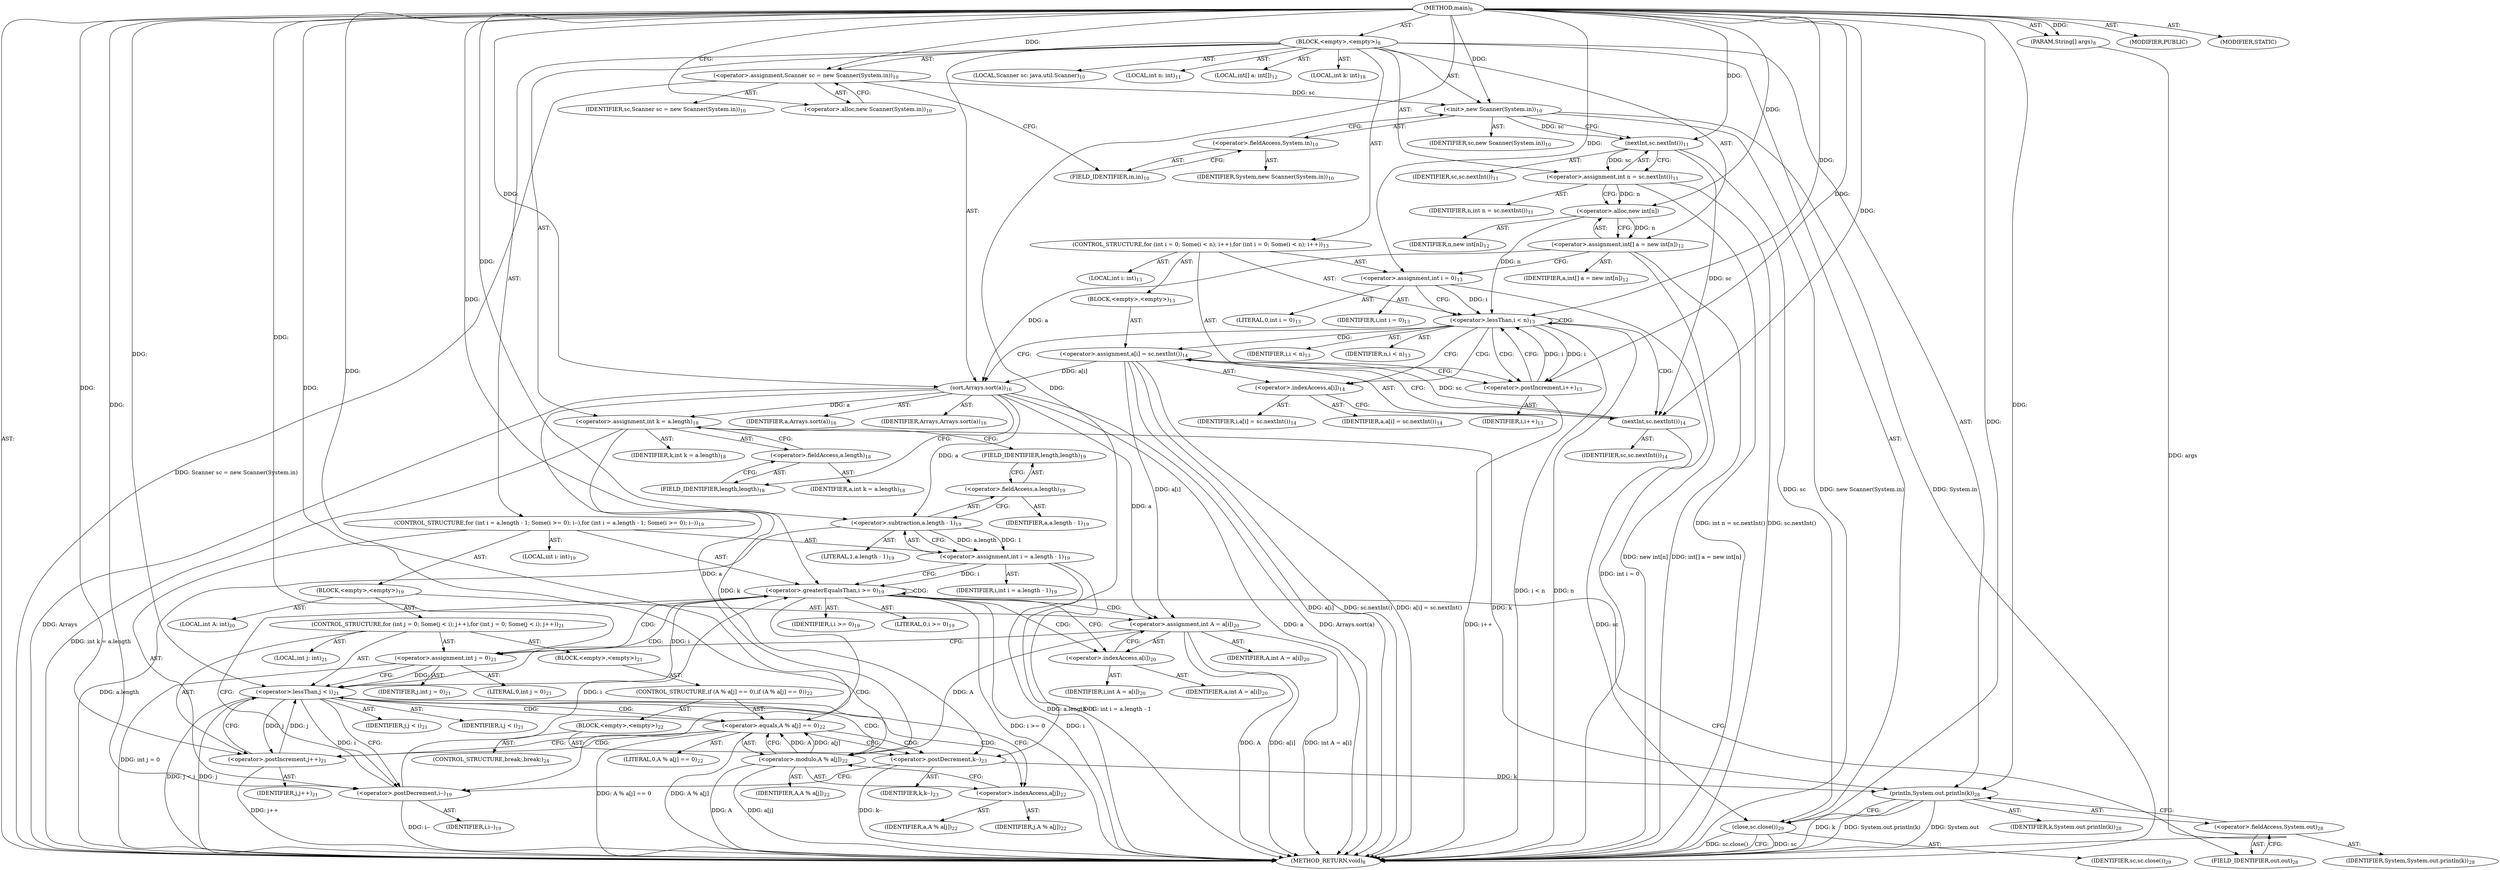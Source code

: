 digraph "main" {  
"19" [label = <(METHOD,main)<SUB>8</SUB>> ]
"20" [label = <(PARAM,String[] args)<SUB>8</SUB>> ]
"21" [label = <(BLOCK,&lt;empty&gt;,&lt;empty&gt;)<SUB>8</SUB>> ]
"4" [label = <(LOCAL,Scanner sc: java.util.Scanner)<SUB>10</SUB>> ]
"22" [label = <(&lt;operator&gt;.assignment,Scanner sc = new Scanner(System.in))<SUB>10</SUB>> ]
"23" [label = <(IDENTIFIER,sc,Scanner sc = new Scanner(System.in))<SUB>10</SUB>> ]
"24" [label = <(&lt;operator&gt;.alloc,new Scanner(System.in))<SUB>10</SUB>> ]
"25" [label = <(&lt;init&gt;,new Scanner(System.in))<SUB>10</SUB>> ]
"3" [label = <(IDENTIFIER,sc,new Scanner(System.in))<SUB>10</SUB>> ]
"26" [label = <(&lt;operator&gt;.fieldAccess,System.in)<SUB>10</SUB>> ]
"27" [label = <(IDENTIFIER,System,new Scanner(System.in))<SUB>10</SUB>> ]
"28" [label = <(FIELD_IDENTIFIER,in,in)<SUB>10</SUB>> ]
"29" [label = <(LOCAL,int n: int)<SUB>11</SUB>> ]
"30" [label = <(&lt;operator&gt;.assignment,int n = sc.nextInt())<SUB>11</SUB>> ]
"31" [label = <(IDENTIFIER,n,int n = sc.nextInt())<SUB>11</SUB>> ]
"32" [label = <(nextInt,sc.nextInt())<SUB>11</SUB>> ]
"33" [label = <(IDENTIFIER,sc,sc.nextInt())<SUB>11</SUB>> ]
"34" [label = <(LOCAL,int[] a: int[])<SUB>12</SUB>> ]
"35" [label = <(&lt;operator&gt;.assignment,int[] a = new int[n])<SUB>12</SUB>> ]
"36" [label = <(IDENTIFIER,a,int[] a = new int[n])<SUB>12</SUB>> ]
"37" [label = <(&lt;operator&gt;.alloc,new int[n])> ]
"38" [label = <(IDENTIFIER,n,new int[n])<SUB>12</SUB>> ]
"39" [label = <(CONTROL_STRUCTURE,for (int i = 0; Some(i &lt; n); i++),for (int i = 0; Some(i &lt; n); i++))<SUB>13</SUB>> ]
"40" [label = <(LOCAL,int i: int)<SUB>13</SUB>> ]
"41" [label = <(&lt;operator&gt;.assignment,int i = 0)<SUB>13</SUB>> ]
"42" [label = <(IDENTIFIER,i,int i = 0)<SUB>13</SUB>> ]
"43" [label = <(LITERAL,0,int i = 0)<SUB>13</SUB>> ]
"44" [label = <(&lt;operator&gt;.lessThan,i &lt; n)<SUB>13</SUB>> ]
"45" [label = <(IDENTIFIER,i,i &lt; n)<SUB>13</SUB>> ]
"46" [label = <(IDENTIFIER,n,i &lt; n)<SUB>13</SUB>> ]
"47" [label = <(&lt;operator&gt;.postIncrement,i++)<SUB>13</SUB>> ]
"48" [label = <(IDENTIFIER,i,i++)<SUB>13</SUB>> ]
"49" [label = <(BLOCK,&lt;empty&gt;,&lt;empty&gt;)<SUB>13</SUB>> ]
"50" [label = <(&lt;operator&gt;.assignment,a[i] = sc.nextInt())<SUB>14</SUB>> ]
"51" [label = <(&lt;operator&gt;.indexAccess,a[i])<SUB>14</SUB>> ]
"52" [label = <(IDENTIFIER,a,a[i] = sc.nextInt())<SUB>14</SUB>> ]
"53" [label = <(IDENTIFIER,i,a[i] = sc.nextInt())<SUB>14</SUB>> ]
"54" [label = <(nextInt,sc.nextInt())<SUB>14</SUB>> ]
"55" [label = <(IDENTIFIER,sc,sc.nextInt())<SUB>14</SUB>> ]
"56" [label = <(sort,Arrays.sort(a))<SUB>16</SUB>> ]
"57" [label = <(IDENTIFIER,Arrays,Arrays.sort(a))<SUB>16</SUB>> ]
"58" [label = <(IDENTIFIER,a,Arrays.sort(a))<SUB>16</SUB>> ]
"59" [label = <(LOCAL,int k: int)<SUB>18</SUB>> ]
"60" [label = <(&lt;operator&gt;.assignment,int k = a.length)<SUB>18</SUB>> ]
"61" [label = <(IDENTIFIER,k,int k = a.length)<SUB>18</SUB>> ]
"62" [label = <(&lt;operator&gt;.fieldAccess,a.length)<SUB>18</SUB>> ]
"63" [label = <(IDENTIFIER,a,int k = a.length)<SUB>18</SUB>> ]
"64" [label = <(FIELD_IDENTIFIER,length,length)<SUB>18</SUB>> ]
"65" [label = <(CONTROL_STRUCTURE,for (int i = a.length - 1; Some(i &gt;= 0); i--),for (int i = a.length - 1; Some(i &gt;= 0); i--))<SUB>19</SUB>> ]
"66" [label = <(LOCAL,int i: int)<SUB>19</SUB>> ]
"67" [label = <(&lt;operator&gt;.assignment,int i = a.length - 1)<SUB>19</SUB>> ]
"68" [label = <(IDENTIFIER,i,int i = a.length - 1)<SUB>19</SUB>> ]
"69" [label = <(&lt;operator&gt;.subtraction,a.length - 1)<SUB>19</SUB>> ]
"70" [label = <(&lt;operator&gt;.fieldAccess,a.length)<SUB>19</SUB>> ]
"71" [label = <(IDENTIFIER,a,a.length - 1)<SUB>19</SUB>> ]
"72" [label = <(FIELD_IDENTIFIER,length,length)<SUB>19</SUB>> ]
"73" [label = <(LITERAL,1,a.length - 1)<SUB>19</SUB>> ]
"74" [label = <(&lt;operator&gt;.greaterEqualsThan,i &gt;= 0)<SUB>19</SUB>> ]
"75" [label = <(IDENTIFIER,i,i &gt;= 0)<SUB>19</SUB>> ]
"76" [label = <(LITERAL,0,i &gt;= 0)<SUB>19</SUB>> ]
"77" [label = <(&lt;operator&gt;.postDecrement,i--)<SUB>19</SUB>> ]
"78" [label = <(IDENTIFIER,i,i--)<SUB>19</SUB>> ]
"79" [label = <(BLOCK,&lt;empty&gt;,&lt;empty&gt;)<SUB>19</SUB>> ]
"80" [label = <(LOCAL,int A: int)<SUB>20</SUB>> ]
"81" [label = <(&lt;operator&gt;.assignment,int A = a[i])<SUB>20</SUB>> ]
"82" [label = <(IDENTIFIER,A,int A = a[i])<SUB>20</SUB>> ]
"83" [label = <(&lt;operator&gt;.indexAccess,a[i])<SUB>20</SUB>> ]
"84" [label = <(IDENTIFIER,a,int A = a[i])<SUB>20</SUB>> ]
"85" [label = <(IDENTIFIER,i,int A = a[i])<SUB>20</SUB>> ]
"86" [label = <(CONTROL_STRUCTURE,for (int j = 0; Some(j &lt; i); j++),for (int j = 0; Some(j &lt; i); j++))<SUB>21</SUB>> ]
"87" [label = <(LOCAL,int j: int)<SUB>21</SUB>> ]
"88" [label = <(&lt;operator&gt;.assignment,int j = 0)<SUB>21</SUB>> ]
"89" [label = <(IDENTIFIER,j,int j = 0)<SUB>21</SUB>> ]
"90" [label = <(LITERAL,0,int j = 0)<SUB>21</SUB>> ]
"91" [label = <(&lt;operator&gt;.lessThan,j &lt; i)<SUB>21</SUB>> ]
"92" [label = <(IDENTIFIER,j,j &lt; i)<SUB>21</SUB>> ]
"93" [label = <(IDENTIFIER,i,j &lt; i)<SUB>21</SUB>> ]
"94" [label = <(&lt;operator&gt;.postIncrement,j++)<SUB>21</SUB>> ]
"95" [label = <(IDENTIFIER,j,j++)<SUB>21</SUB>> ]
"96" [label = <(BLOCK,&lt;empty&gt;,&lt;empty&gt;)<SUB>21</SUB>> ]
"97" [label = <(CONTROL_STRUCTURE,if (A % a[j] == 0),if (A % a[j] == 0))<SUB>22</SUB>> ]
"98" [label = <(&lt;operator&gt;.equals,A % a[j] == 0)<SUB>22</SUB>> ]
"99" [label = <(&lt;operator&gt;.modulo,A % a[j])<SUB>22</SUB>> ]
"100" [label = <(IDENTIFIER,A,A % a[j])<SUB>22</SUB>> ]
"101" [label = <(&lt;operator&gt;.indexAccess,a[j])<SUB>22</SUB>> ]
"102" [label = <(IDENTIFIER,a,A % a[j])<SUB>22</SUB>> ]
"103" [label = <(IDENTIFIER,j,A % a[j])<SUB>22</SUB>> ]
"104" [label = <(LITERAL,0,A % a[j] == 0)<SUB>22</SUB>> ]
"105" [label = <(BLOCK,&lt;empty&gt;,&lt;empty&gt;)<SUB>22</SUB>> ]
"106" [label = <(&lt;operator&gt;.postDecrement,k--)<SUB>23</SUB>> ]
"107" [label = <(IDENTIFIER,k,k--)<SUB>23</SUB>> ]
"108" [label = <(CONTROL_STRUCTURE,break;,break;)<SUB>24</SUB>> ]
"109" [label = <(println,System.out.println(k))<SUB>28</SUB>> ]
"110" [label = <(&lt;operator&gt;.fieldAccess,System.out)<SUB>28</SUB>> ]
"111" [label = <(IDENTIFIER,System,System.out.println(k))<SUB>28</SUB>> ]
"112" [label = <(FIELD_IDENTIFIER,out,out)<SUB>28</SUB>> ]
"113" [label = <(IDENTIFIER,k,System.out.println(k))<SUB>28</SUB>> ]
"114" [label = <(close,sc.close())<SUB>29</SUB>> ]
"115" [label = <(IDENTIFIER,sc,sc.close())<SUB>29</SUB>> ]
"116" [label = <(MODIFIER,PUBLIC)> ]
"117" [label = <(MODIFIER,STATIC)> ]
"118" [label = <(METHOD_RETURN,void)<SUB>8</SUB>> ]
  "19" -> "20"  [ label = "AST: "] 
  "19" -> "21"  [ label = "AST: "] 
  "19" -> "116"  [ label = "AST: "] 
  "19" -> "117"  [ label = "AST: "] 
  "19" -> "118"  [ label = "AST: "] 
  "21" -> "4"  [ label = "AST: "] 
  "21" -> "22"  [ label = "AST: "] 
  "21" -> "25"  [ label = "AST: "] 
  "21" -> "29"  [ label = "AST: "] 
  "21" -> "30"  [ label = "AST: "] 
  "21" -> "34"  [ label = "AST: "] 
  "21" -> "35"  [ label = "AST: "] 
  "21" -> "39"  [ label = "AST: "] 
  "21" -> "56"  [ label = "AST: "] 
  "21" -> "59"  [ label = "AST: "] 
  "21" -> "60"  [ label = "AST: "] 
  "21" -> "65"  [ label = "AST: "] 
  "21" -> "109"  [ label = "AST: "] 
  "21" -> "114"  [ label = "AST: "] 
  "22" -> "23"  [ label = "AST: "] 
  "22" -> "24"  [ label = "AST: "] 
  "25" -> "3"  [ label = "AST: "] 
  "25" -> "26"  [ label = "AST: "] 
  "26" -> "27"  [ label = "AST: "] 
  "26" -> "28"  [ label = "AST: "] 
  "30" -> "31"  [ label = "AST: "] 
  "30" -> "32"  [ label = "AST: "] 
  "32" -> "33"  [ label = "AST: "] 
  "35" -> "36"  [ label = "AST: "] 
  "35" -> "37"  [ label = "AST: "] 
  "37" -> "38"  [ label = "AST: "] 
  "39" -> "40"  [ label = "AST: "] 
  "39" -> "41"  [ label = "AST: "] 
  "39" -> "44"  [ label = "AST: "] 
  "39" -> "47"  [ label = "AST: "] 
  "39" -> "49"  [ label = "AST: "] 
  "41" -> "42"  [ label = "AST: "] 
  "41" -> "43"  [ label = "AST: "] 
  "44" -> "45"  [ label = "AST: "] 
  "44" -> "46"  [ label = "AST: "] 
  "47" -> "48"  [ label = "AST: "] 
  "49" -> "50"  [ label = "AST: "] 
  "50" -> "51"  [ label = "AST: "] 
  "50" -> "54"  [ label = "AST: "] 
  "51" -> "52"  [ label = "AST: "] 
  "51" -> "53"  [ label = "AST: "] 
  "54" -> "55"  [ label = "AST: "] 
  "56" -> "57"  [ label = "AST: "] 
  "56" -> "58"  [ label = "AST: "] 
  "60" -> "61"  [ label = "AST: "] 
  "60" -> "62"  [ label = "AST: "] 
  "62" -> "63"  [ label = "AST: "] 
  "62" -> "64"  [ label = "AST: "] 
  "65" -> "66"  [ label = "AST: "] 
  "65" -> "67"  [ label = "AST: "] 
  "65" -> "74"  [ label = "AST: "] 
  "65" -> "77"  [ label = "AST: "] 
  "65" -> "79"  [ label = "AST: "] 
  "67" -> "68"  [ label = "AST: "] 
  "67" -> "69"  [ label = "AST: "] 
  "69" -> "70"  [ label = "AST: "] 
  "69" -> "73"  [ label = "AST: "] 
  "70" -> "71"  [ label = "AST: "] 
  "70" -> "72"  [ label = "AST: "] 
  "74" -> "75"  [ label = "AST: "] 
  "74" -> "76"  [ label = "AST: "] 
  "77" -> "78"  [ label = "AST: "] 
  "79" -> "80"  [ label = "AST: "] 
  "79" -> "81"  [ label = "AST: "] 
  "79" -> "86"  [ label = "AST: "] 
  "81" -> "82"  [ label = "AST: "] 
  "81" -> "83"  [ label = "AST: "] 
  "83" -> "84"  [ label = "AST: "] 
  "83" -> "85"  [ label = "AST: "] 
  "86" -> "87"  [ label = "AST: "] 
  "86" -> "88"  [ label = "AST: "] 
  "86" -> "91"  [ label = "AST: "] 
  "86" -> "94"  [ label = "AST: "] 
  "86" -> "96"  [ label = "AST: "] 
  "88" -> "89"  [ label = "AST: "] 
  "88" -> "90"  [ label = "AST: "] 
  "91" -> "92"  [ label = "AST: "] 
  "91" -> "93"  [ label = "AST: "] 
  "94" -> "95"  [ label = "AST: "] 
  "96" -> "97"  [ label = "AST: "] 
  "97" -> "98"  [ label = "AST: "] 
  "97" -> "105"  [ label = "AST: "] 
  "98" -> "99"  [ label = "AST: "] 
  "98" -> "104"  [ label = "AST: "] 
  "99" -> "100"  [ label = "AST: "] 
  "99" -> "101"  [ label = "AST: "] 
  "101" -> "102"  [ label = "AST: "] 
  "101" -> "103"  [ label = "AST: "] 
  "105" -> "106"  [ label = "AST: "] 
  "105" -> "108"  [ label = "AST: "] 
  "106" -> "107"  [ label = "AST: "] 
  "109" -> "110"  [ label = "AST: "] 
  "109" -> "113"  [ label = "AST: "] 
  "110" -> "111"  [ label = "AST: "] 
  "110" -> "112"  [ label = "AST: "] 
  "114" -> "115"  [ label = "AST: "] 
  "22" -> "28"  [ label = "CFG: "] 
  "25" -> "32"  [ label = "CFG: "] 
  "30" -> "37"  [ label = "CFG: "] 
  "35" -> "41"  [ label = "CFG: "] 
  "56" -> "64"  [ label = "CFG: "] 
  "60" -> "72"  [ label = "CFG: "] 
  "109" -> "114"  [ label = "CFG: "] 
  "114" -> "118"  [ label = "CFG: "] 
  "24" -> "22"  [ label = "CFG: "] 
  "26" -> "25"  [ label = "CFG: "] 
  "32" -> "30"  [ label = "CFG: "] 
  "37" -> "35"  [ label = "CFG: "] 
  "41" -> "44"  [ label = "CFG: "] 
  "44" -> "51"  [ label = "CFG: "] 
  "44" -> "56"  [ label = "CFG: "] 
  "47" -> "44"  [ label = "CFG: "] 
  "62" -> "60"  [ label = "CFG: "] 
  "67" -> "74"  [ label = "CFG: "] 
  "74" -> "83"  [ label = "CFG: "] 
  "74" -> "112"  [ label = "CFG: "] 
  "77" -> "74"  [ label = "CFG: "] 
  "110" -> "109"  [ label = "CFG: "] 
  "28" -> "26"  [ label = "CFG: "] 
  "50" -> "47"  [ label = "CFG: "] 
  "64" -> "62"  [ label = "CFG: "] 
  "69" -> "67"  [ label = "CFG: "] 
  "81" -> "88"  [ label = "CFG: "] 
  "112" -> "110"  [ label = "CFG: "] 
  "51" -> "54"  [ label = "CFG: "] 
  "54" -> "50"  [ label = "CFG: "] 
  "70" -> "69"  [ label = "CFG: "] 
  "83" -> "81"  [ label = "CFG: "] 
  "88" -> "91"  [ label = "CFG: "] 
  "91" -> "101"  [ label = "CFG: "] 
  "91" -> "77"  [ label = "CFG: "] 
  "94" -> "91"  [ label = "CFG: "] 
  "72" -> "70"  [ label = "CFG: "] 
  "98" -> "106"  [ label = "CFG: "] 
  "98" -> "94"  [ label = "CFG: "] 
  "99" -> "98"  [ label = "CFG: "] 
  "106" -> "77"  [ label = "CFG: "] 
  "101" -> "99"  [ label = "CFG: "] 
  "19" -> "24"  [ label = "CFG: "] 
  "20" -> "118"  [ label = "DDG: args"] 
  "22" -> "118"  [ label = "DDG: Scanner sc = new Scanner(System.in)"] 
  "25" -> "118"  [ label = "DDG: System.in"] 
  "25" -> "118"  [ label = "DDG: new Scanner(System.in)"] 
  "30" -> "118"  [ label = "DDG: sc.nextInt()"] 
  "30" -> "118"  [ label = "DDG: int n = sc.nextInt()"] 
  "35" -> "118"  [ label = "DDG: new int[n]"] 
  "35" -> "118"  [ label = "DDG: int[] a = new int[n]"] 
  "41" -> "118"  [ label = "DDG: int i = 0"] 
  "44" -> "118"  [ label = "DDG: n"] 
  "44" -> "118"  [ label = "DDG: i &lt; n"] 
  "56" -> "118"  [ label = "DDG: a"] 
  "56" -> "118"  [ label = "DDG: Arrays.sort(a)"] 
  "60" -> "118"  [ label = "DDG: int k = a.length"] 
  "69" -> "118"  [ label = "DDG: a.length"] 
  "67" -> "118"  [ label = "DDG: a.length - 1"] 
  "67" -> "118"  [ label = "DDG: int i = a.length - 1"] 
  "74" -> "118"  [ label = "DDG: i"] 
  "74" -> "118"  [ label = "DDG: i &gt;= 0"] 
  "109" -> "118"  [ label = "DDG: System.out"] 
  "109" -> "118"  [ label = "DDG: k"] 
  "109" -> "118"  [ label = "DDG: System.out.println(k)"] 
  "114" -> "118"  [ label = "DDG: sc"] 
  "114" -> "118"  [ label = "DDG: sc.close()"] 
  "81" -> "118"  [ label = "DDG: A"] 
  "81" -> "118"  [ label = "DDG: a[i]"] 
  "81" -> "118"  [ label = "DDG: int A = a[i]"] 
  "88" -> "118"  [ label = "DDG: int j = 0"] 
  "91" -> "118"  [ label = "DDG: j"] 
  "91" -> "118"  [ label = "DDG: j &lt; i"] 
  "99" -> "118"  [ label = "DDG: A"] 
  "99" -> "118"  [ label = "DDG: a[j]"] 
  "98" -> "118"  [ label = "DDG: A % a[j]"] 
  "98" -> "118"  [ label = "DDG: A % a[j] == 0"] 
  "94" -> "118"  [ label = "DDG: j++"] 
  "106" -> "118"  [ label = "DDG: k--"] 
  "77" -> "118"  [ label = "DDG: i--"] 
  "50" -> "118"  [ label = "DDG: a[i]"] 
  "50" -> "118"  [ label = "DDG: sc.nextInt()"] 
  "50" -> "118"  [ label = "DDG: a[i] = sc.nextInt()"] 
  "47" -> "118"  [ label = "DDG: i++"] 
  "56" -> "118"  [ label = "DDG: Arrays"] 
  "19" -> "20"  [ label = "DDG: "] 
  "19" -> "22"  [ label = "DDG: "] 
  "32" -> "30"  [ label = "DDG: sc"] 
  "37" -> "35"  [ label = "DDG: n"] 
  "56" -> "60"  [ label = "DDG: a"] 
  "22" -> "25"  [ label = "DDG: sc"] 
  "19" -> "25"  [ label = "DDG: "] 
  "19" -> "41"  [ label = "DDG: "] 
  "19" -> "56"  [ label = "DDG: "] 
  "35" -> "56"  [ label = "DDG: a"] 
  "50" -> "56"  [ label = "DDG: a[i]"] 
  "69" -> "67"  [ label = "DDG: a.length"] 
  "69" -> "67"  [ label = "DDG: 1"] 
  "60" -> "109"  [ label = "DDG: k"] 
  "106" -> "109"  [ label = "DDG: k"] 
  "19" -> "109"  [ label = "DDG: "] 
  "32" -> "114"  [ label = "DDG: sc"] 
  "54" -> "114"  [ label = "DDG: sc"] 
  "19" -> "114"  [ label = "DDG: "] 
  "25" -> "32"  [ label = "DDG: sc"] 
  "19" -> "32"  [ label = "DDG: "] 
  "30" -> "37"  [ label = "DDG: n"] 
  "19" -> "37"  [ label = "DDG: "] 
  "41" -> "44"  [ label = "DDG: i"] 
  "47" -> "44"  [ label = "DDG: i"] 
  "19" -> "44"  [ label = "DDG: "] 
  "37" -> "44"  [ label = "DDG: n"] 
  "44" -> "47"  [ label = "DDG: i"] 
  "19" -> "47"  [ label = "DDG: "] 
  "54" -> "50"  [ label = "DDG: sc"] 
  "67" -> "74"  [ label = "DDG: i"] 
  "77" -> "74"  [ label = "DDG: i"] 
  "19" -> "74"  [ label = "DDG: "] 
  "91" -> "77"  [ label = "DDG: i"] 
  "19" -> "77"  [ label = "DDG: "] 
  "56" -> "81"  [ label = "DDG: a"] 
  "50" -> "81"  [ label = "DDG: a[i]"] 
  "56" -> "69"  [ label = "DDG: a"] 
  "19" -> "69"  [ label = "DDG: "] 
  "19" -> "88"  [ label = "DDG: "] 
  "32" -> "54"  [ label = "DDG: sc"] 
  "19" -> "54"  [ label = "DDG: "] 
  "88" -> "91"  [ label = "DDG: j"] 
  "94" -> "91"  [ label = "DDG: j"] 
  "19" -> "91"  [ label = "DDG: "] 
  "74" -> "91"  [ label = "DDG: i"] 
  "91" -> "94"  [ label = "DDG: j"] 
  "19" -> "94"  [ label = "DDG: "] 
  "99" -> "98"  [ label = "DDG: A"] 
  "99" -> "98"  [ label = "DDG: a[j]"] 
  "19" -> "98"  [ label = "DDG: "] 
  "81" -> "99"  [ label = "DDG: A"] 
  "19" -> "99"  [ label = "DDG: "] 
  "56" -> "99"  [ label = "DDG: a"] 
  "60" -> "106"  [ label = "DDG: k"] 
  "19" -> "106"  [ label = "DDG: "] 
  "44" -> "47"  [ label = "CDG: "] 
  "44" -> "51"  [ label = "CDG: "] 
  "44" -> "50"  [ label = "CDG: "] 
  "44" -> "44"  [ label = "CDG: "] 
  "44" -> "54"  [ label = "CDG: "] 
  "74" -> "77"  [ label = "CDG: "] 
  "74" -> "83"  [ label = "CDG: "] 
  "74" -> "81"  [ label = "CDG: "] 
  "74" -> "88"  [ label = "CDG: "] 
  "74" -> "74"  [ label = "CDG: "] 
  "74" -> "91"  [ label = "CDG: "] 
  "91" -> "98"  [ label = "CDG: "] 
  "91" -> "99"  [ label = "CDG: "] 
  "91" -> "101"  [ label = "CDG: "] 
  "98" -> "94"  [ label = "CDG: "] 
  "98" -> "106"  [ label = "CDG: "] 
  "98" -> "91"  [ label = "CDG: "] 
}
